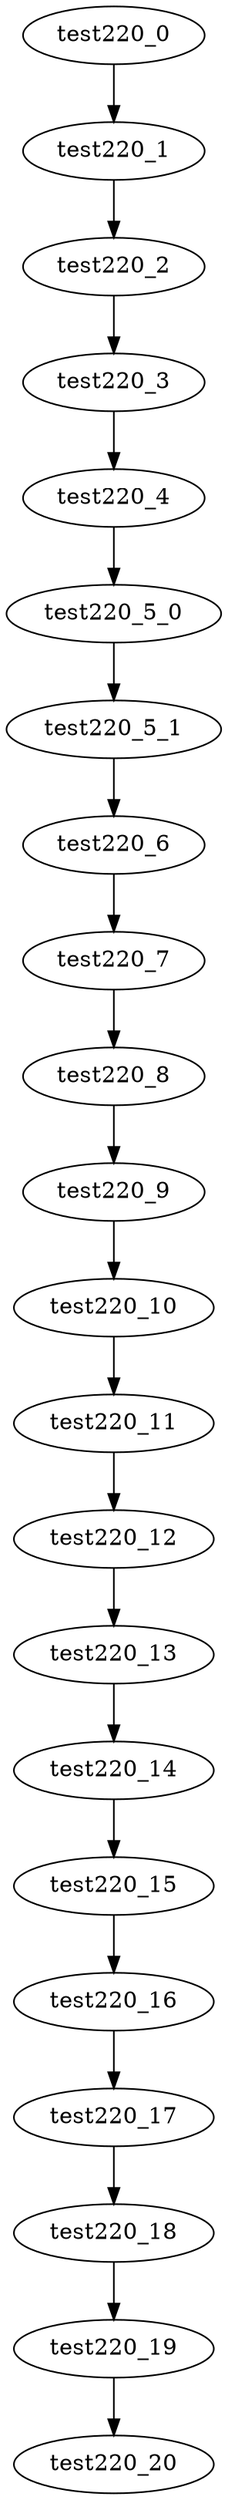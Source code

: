 digraph G {
test220_0->test220_1;
test220_1->test220_2;
test220_2->test220_3;
test220_3->test220_4;
test220_4->test220_5_0;
test220_5_0->test220_5_1;
test220_5_1->test220_6;
test220_6->test220_7;
test220_7->test220_8;
test220_8->test220_9;
test220_9->test220_10;
test220_10->test220_11;
test220_11->test220_12;
test220_12->test220_13;
test220_13->test220_14;
test220_14->test220_15;
test220_15->test220_16;
test220_16->test220_17;
test220_17->test220_18;
test220_18->test220_19;
test220_19->test220_20;

}
